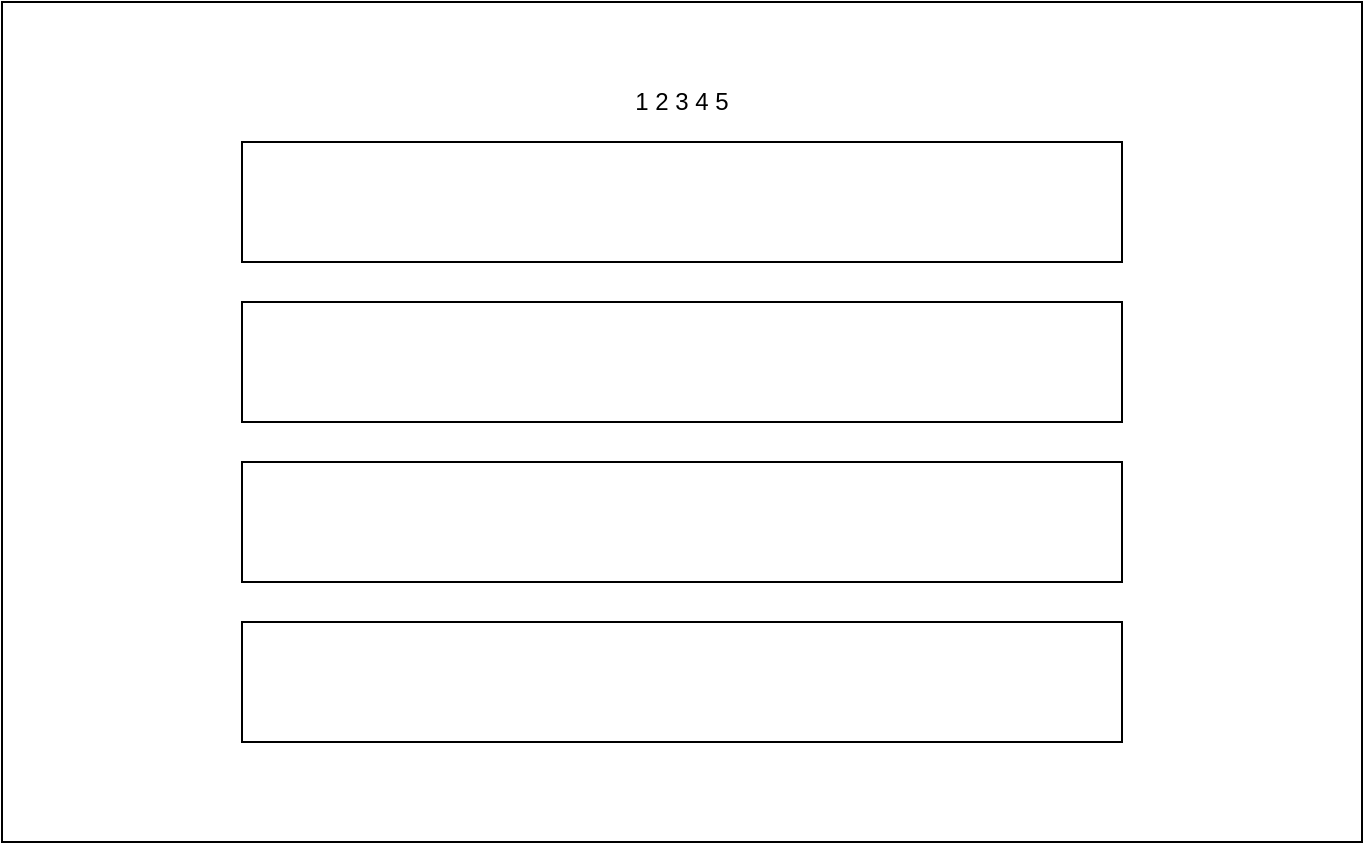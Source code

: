 <mxfile>
    <diagram id="iojk24Y7KFWfODQk6JEM" name="Page-1">
        <mxGraphModel dx="815" dy="496" grid="1" gridSize="10" guides="1" tooltips="1" connect="1" arrows="1" fold="1" page="1" pageScale="1" pageWidth="80000" pageHeight="80000" math="0" shadow="0">
            <root>
                <mxCell id="0"/>
                <mxCell id="1" parent="0"/>
                <mxCell id="2" value="" style="rounded=0;whiteSpace=wrap;html=1;" parent="1" vertex="1">
                    <mxGeometry x="80" y="40" width="680" height="420" as="geometry"/>
                </mxCell>
                <mxCell id="3" value="" style="rounded=0;whiteSpace=wrap;html=1;" parent="1" vertex="1">
                    <mxGeometry x="200" y="110" width="440" height="60" as="geometry"/>
                </mxCell>
                <mxCell id="4" value="1 2 3 4 5" style="text;html=1;strokeColor=none;fillColor=none;align=center;verticalAlign=middle;whiteSpace=wrap;rounded=0;" parent="1" vertex="1">
                    <mxGeometry x="390" y="80" width="60" height="20" as="geometry"/>
                </mxCell>
                <mxCell id="5" value="" style="rounded=0;whiteSpace=wrap;html=1;" vertex="1" parent="1">
                    <mxGeometry x="200" y="190" width="440" height="60" as="geometry"/>
                </mxCell>
                <mxCell id="6" value="" style="rounded=0;whiteSpace=wrap;html=1;" vertex="1" parent="1">
                    <mxGeometry x="200" y="270" width="440" height="60" as="geometry"/>
                </mxCell>
                <mxCell id="7" value="" style="rounded=0;whiteSpace=wrap;html=1;" vertex="1" parent="1">
                    <mxGeometry x="200" y="350" width="440" height="60" as="geometry"/>
                </mxCell>
            </root>
        </mxGraphModel>
    </diagram>
</mxfile>